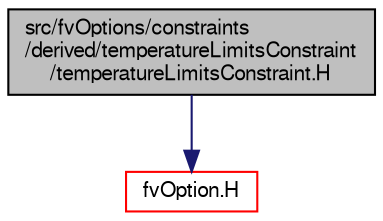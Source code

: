 digraph "src/fvOptions/constraints/derived/temperatureLimitsConstraint/temperatureLimitsConstraint.H"
{
  bgcolor="transparent";
  edge [fontname="FreeSans",fontsize="10",labelfontname="FreeSans",labelfontsize="10"];
  node [fontname="FreeSans",fontsize="10",shape=record];
  Node1 [label="src/fvOptions/constraints\l/derived/temperatureLimitsConstraint\l/temperatureLimitsConstraint.H",height=0.2,width=0.4,color="black", fillcolor="grey75", style="filled" fontcolor="black"];
  Node1 -> Node2 [color="midnightblue",fontsize="10",style="solid",fontname="FreeSans"];
  Node2 [label="fvOption.H",height=0.2,width=0.4,color="red",URL="$a05810.html"];
}
